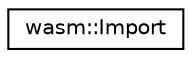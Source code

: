 digraph "Graphical Class Hierarchy"
{
  edge [fontname="Helvetica",fontsize="10",labelfontname="Helvetica",labelfontsize="10"];
  node [fontname="Helvetica",fontsize="10",shape=record];
  rankdir="LR";
  Node0 [label="wasm::Import",height=0.2,width=0.4,color="black", fillcolor="white", style="filled",URL="$classwasm_1_1_import.html"];
}
